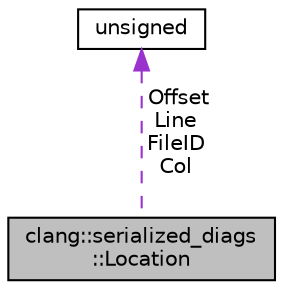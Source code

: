 digraph "clang::serialized_diags::Location"
{
 // LATEX_PDF_SIZE
  bgcolor="transparent";
  edge [fontname="Helvetica",fontsize="10",labelfontname="Helvetica",labelfontsize="10"];
  node [fontname="Helvetica",fontsize="10",shape=record];
  Node1 [label="clang::serialized_diags\l::Location",height=0.2,width=0.4,color="black", fillcolor="grey75", style="filled", fontcolor="black",tooltip="A location that is represented in the serialized diagnostics."];
  Node2 -> Node1 [dir="back",color="darkorchid3",fontsize="10",style="dashed",label=" Offset\nLine\nFileID\nCol" ,fontname="Helvetica"];
  Node2 [label="unsigned",height=0.2,width=0.4,color="black",URL="$classunsigned.html",tooltip=" "];
}
